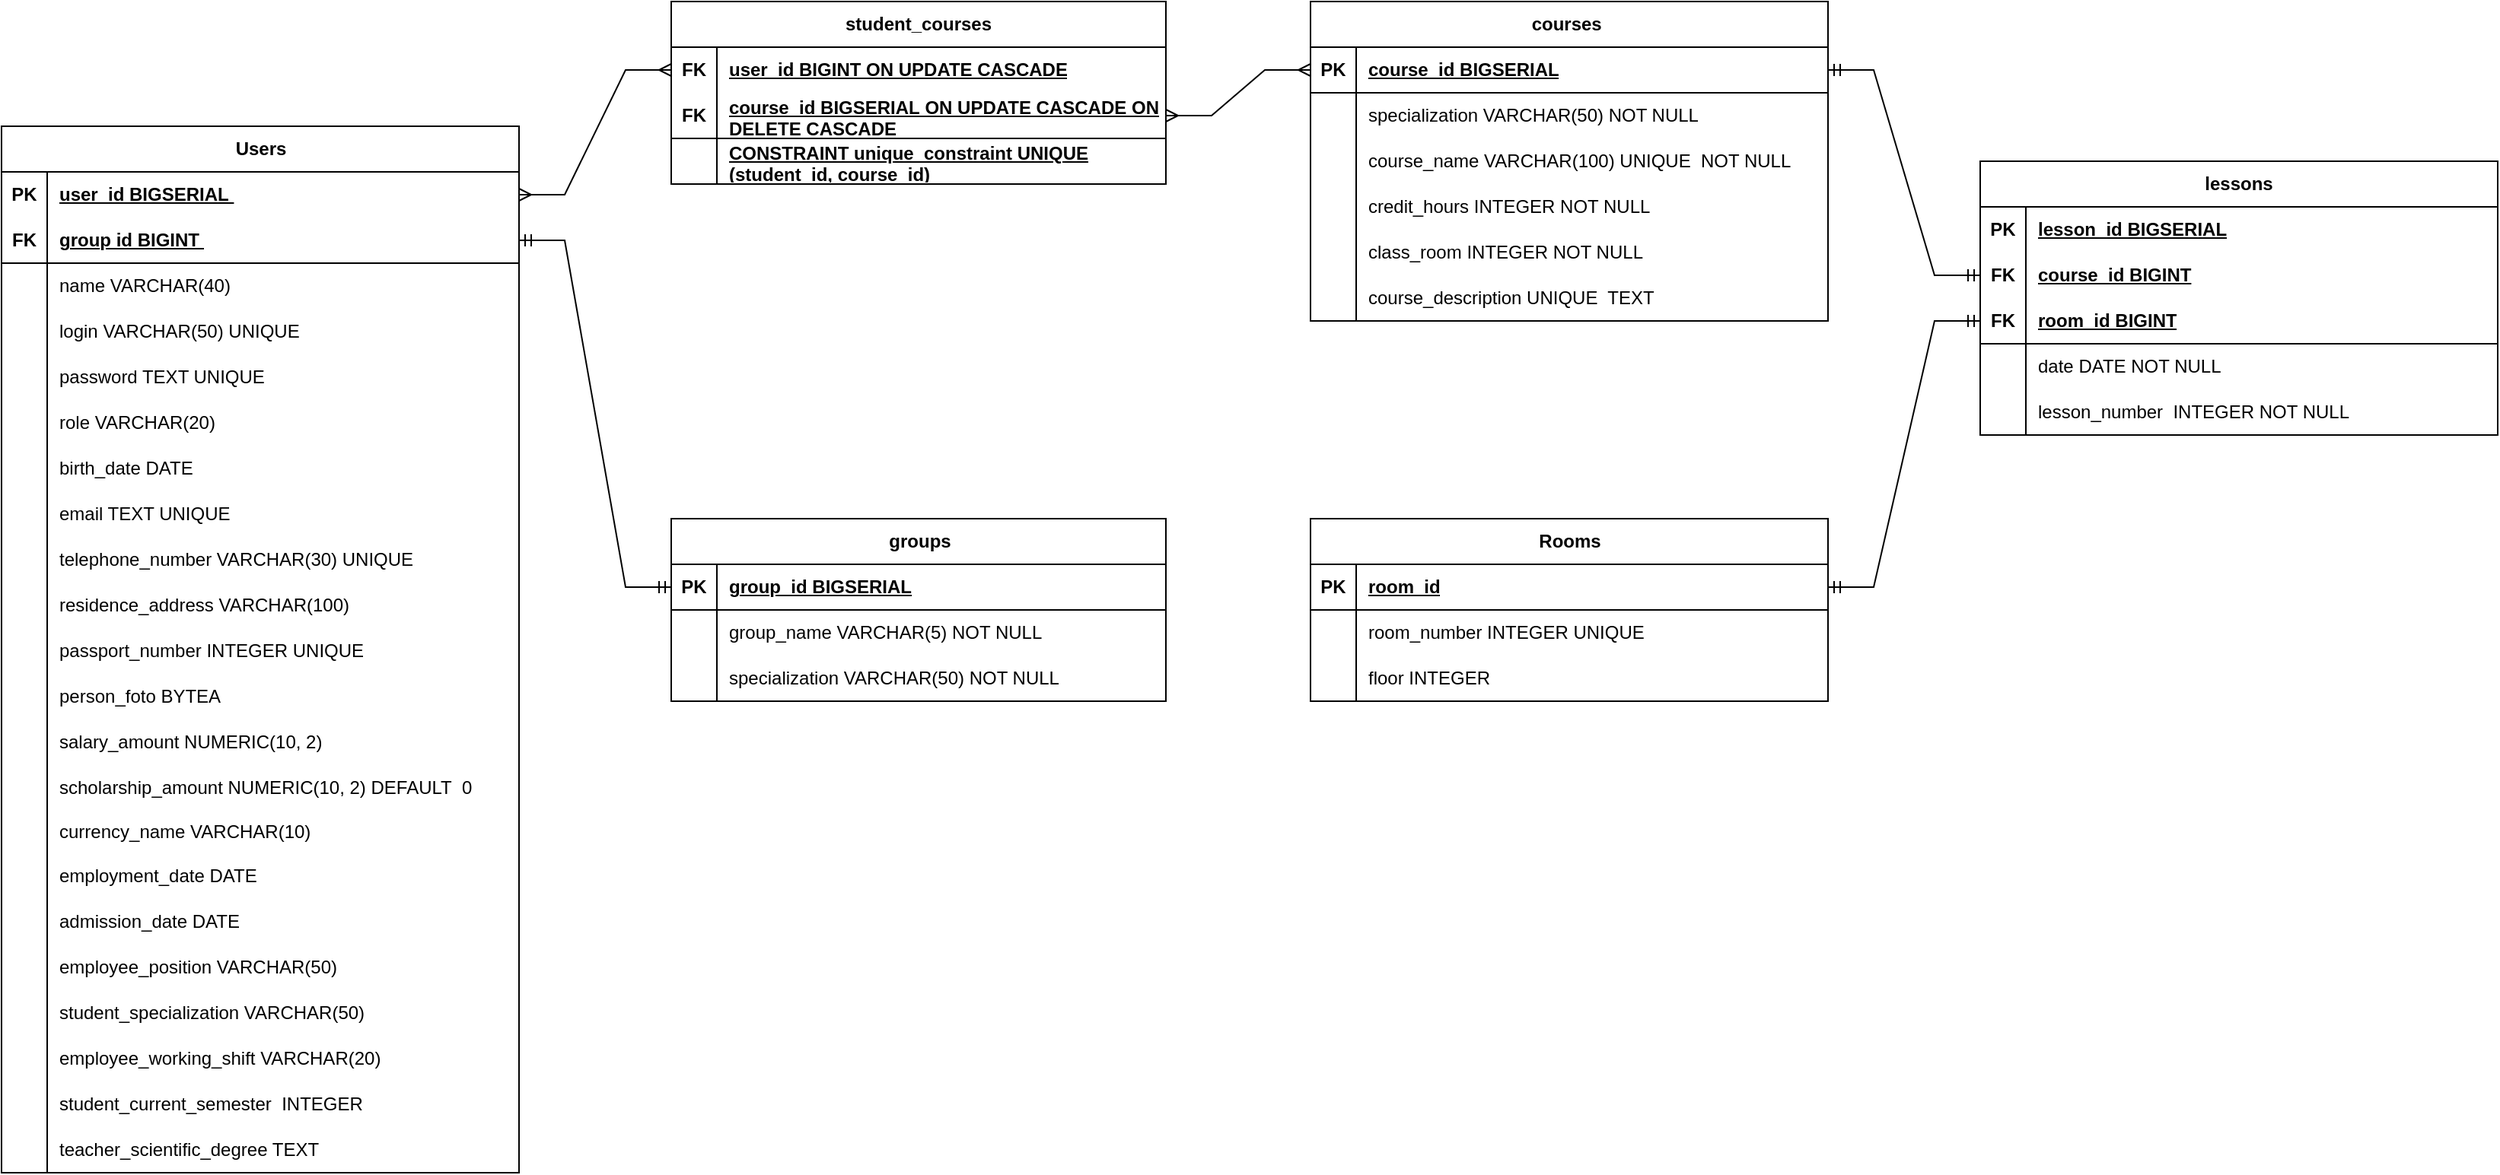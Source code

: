 <mxfile version="22.1.2" type="device">
  <diagram id="R2lEEEUBdFMjLlhIrx00" name="Page-1">
    <mxGraphModel dx="1434" dy="854" grid="1" gridSize="10" guides="1" tooltips="1" connect="1" arrows="1" fold="1" page="1" pageScale="1" pageWidth="2000" pageHeight="2500" math="0" shadow="0" extFonts="Permanent Marker^https://fonts.googleapis.com/css?family=Permanent+Marker">
      <root>
        <mxCell id="0" />
        <mxCell id="1" parent="0" />
        <mxCell id="kpIt_pLn4vcQP83QYAFd-174" value="groups" style="shape=table;startSize=30;container=1;collapsible=1;childLayout=tableLayout;fixedRows=1;rowLines=0;fontStyle=1;align=center;resizeLast=1;html=1;" parent="1" vertex="1">
          <mxGeometry x="760" y="1540" width="325" height="120" as="geometry" />
        </mxCell>
        <mxCell id="kpIt_pLn4vcQP83QYAFd-175" value="" style="shape=tableRow;horizontal=0;startSize=0;swimlaneHead=0;swimlaneBody=0;fillColor=none;collapsible=0;dropTarget=0;points=[[0,0.5],[1,0.5]];portConstraint=eastwest;top=0;left=0;right=0;bottom=1;" parent="kpIt_pLn4vcQP83QYAFd-174" vertex="1">
          <mxGeometry y="30" width="325" height="30" as="geometry" />
        </mxCell>
        <mxCell id="kpIt_pLn4vcQP83QYAFd-176" value="PK" style="shape=partialRectangle;connectable=0;fillColor=none;top=0;left=0;bottom=0;right=0;fontStyle=1;overflow=hidden;whiteSpace=wrap;html=1;" parent="kpIt_pLn4vcQP83QYAFd-175" vertex="1">
          <mxGeometry width="30" height="30" as="geometry">
            <mxRectangle width="30" height="30" as="alternateBounds" />
          </mxGeometry>
        </mxCell>
        <mxCell id="kpIt_pLn4vcQP83QYAFd-177" value="group_id BIGSERIAL" style="shape=partialRectangle;connectable=0;fillColor=none;top=0;left=0;bottom=0;right=0;align=left;spacingLeft=6;fontStyle=5;overflow=hidden;whiteSpace=wrap;html=1;" parent="kpIt_pLn4vcQP83QYAFd-175" vertex="1">
          <mxGeometry x="30" width="295" height="30" as="geometry">
            <mxRectangle width="295" height="30" as="alternateBounds" />
          </mxGeometry>
        </mxCell>
        <mxCell id="kpIt_pLn4vcQP83QYAFd-178" value="" style="shape=tableRow;horizontal=0;startSize=0;swimlaneHead=0;swimlaneBody=0;fillColor=none;collapsible=0;dropTarget=0;points=[[0,0.5],[1,0.5]];portConstraint=eastwest;top=0;left=0;right=0;bottom=0;" parent="kpIt_pLn4vcQP83QYAFd-174" vertex="1">
          <mxGeometry y="60" width="325" height="30" as="geometry" />
        </mxCell>
        <mxCell id="kpIt_pLn4vcQP83QYAFd-179" value="" style="shape=partialRectangle;connectable=0;fillColor=none;top=0;left=0;bottom=0;right=0;editable=1;overflow=hidden;whiteSpace=wrap;html=1;" parent="kpIt_pLn4vcQP83QYAFd-178" vertex="1">
          <mxGeometry width="30" height="30" as="geometry">
            <mxRectangle width="30" height="30" as="alternateBounds" />
          </mxGeometry>
        </mxCell>
        <mxCell id="kpIt_pLn4vcQP83QYAFd-180" value="group_name VARCHAR(5) NOT NULL" style="shape=partialRectangle;connectable=0;fillColor=none;top=0;left=0;bottom=0;right=0;align=left;spacingLeft=6;overflow=hidden;whiteSpace=wrap;html=1;" parent="kpIt_pLn4vcQP83QYAFd-178" vertex="1">
          <mxGeometry x="30" width="295" height="30" as="geometry">
            <mxRectangle width="295" height="30" as="alternateBounds" />
          </mxGeometry>
        </mxCell>
        <mxCell id="kpIt_pLn4vcQP83QYAFd-181" value="" style="shape=tableRow;horizontal=0;startSize=0;swimlaneHead=0;swimlaneBody=0;fillColor=none;collapsible=0;dropTarget=0;points=[[0,0.5],[1,0.5]];portConstraint=eastwest;top=0;left=0;right=0;bottom=0;" parent="kpIt_pLn4vcQP83QYAFd-174" vertex="1">
          <mxGeometry y="90" width="325" height="30" as="geometry" />
        </mxCell>
        <mxCell id="kpIt_pLn4vcQP83QYAFd-182" value="" style="shape=partialRectangle;connectable=0;fillColor=none;top=0;left=0;bottom=0;right=0;editable=1;overflow=hidden;whiteSpace=wrap;html=1;" parent="kpIt_pLn4vcQP83QYAFd-181" vertex="1">
          <mxGeometry width="30" height="30" as="geometry">
            <mxRectangle width="30" height="30" as="alternateBounds" />
          </mxGeometry>
        </mxCell>
        <mxCell id="kpIt_pLn4vcQP83QYAFd-183" value="specialization VARCHAR(50) NOT NULL" style="shape=partialRectangle;connectable=0;fillColor=none;top=0;left=0;bottom=0;right=0;align=left;spacingLeft=6;overflow=hidden;whiteSpace=wrap;html=1;" parent="kpIt_pLn4vcQP83QYAFd-181" vertex="1">
          <mxGeometry x="30" width="295" height="30" as="geometry">
            <mxRectangle width="295" height="30" as="alternateBounds" />
          </mxGeometry>
        </mxCell>
        <mxCell id="kpIt_pLn4vcQP83QYAFd-201" value="courses&amp;nbsp;" style="shape=table;startSize=30;container=1;collapsible=1;childLayout=tableLayout;fixedRows=1;rowLines=0;fontStyle=1;align=center;resizeLast=1;html=1;whiteSpace=wrap;" parent="1" vertex="1">
          <mxGeometry x="1180" y="1200" width="340" height="210" as="geometry" />
        </mxCell>
        <mxCell id="kpIt_pLn4vcQP83QYAFd-205" value="" style="shape=tableRow;horizontal=0;startSize=0;swimlaneHead=0;swimlaneBody=0;fillColor=none;collapsible=0;dropTarget=0;points=[[0,0.5],[1,0.5]];portConstraint=eastwest;top=0;left=0;right=0;bottom=1;html=1;" parent="kpIt_pLn4vcQP83QYAFd-201" vertex="1">
          <mxGeometry y="30" width="340" height="30" as="geometry" />
        </mxCell>
        <mxCell id="kpIt_pLn4vcQP83QYAFd-206" value="PK" style="shape=partialRectangle;connectable=0;fillColor=none;top=0;left=0;bottom=0;right=0;fontStyle=1;overflow=hidden;html=1;whiteSpace=wrap;" parent="kpIt_pLn4vcQP83QYAFd-205" vertex="1">
          <mxGeometry width="30" height="30" as="geometry">
            <mxRectangle width="30" height="30" as="alternateBounds" />
          </mxGeometry>
        </mxCell>
        <mxCell id="kpIt_pLn4vcQP83QYAFd-207" value="course_id BIGSERIAL" style="shape=partialRectangle;connectable=0;fillColor=none;top=0;left=0;bottom=0;right=0;align=left;spacingLeft=6;fontStyle=5;overflow=hidden;html=1;whiteSpace=wrap;" parent="kpIt_pLn4vcQP83QYAFd-205" vertex="1">
          <mxGeometry x="30" width="310" height="30" as="geometry">
            <mxRectangle width="310" height="30" as="alternateBounds" />
          </mxGeometry>
        </mxCell>
        <mxCell id="kpIt_pLn4vcQP83QYAFd-208" value="" style="shape=tableRow;horizontal=0;startSize=0;swimlaneHead=0;swimlaneBody=0;fillColor=none;collapsible=0;dropTarget=0;points=[[0,0.5],[1,0.5]];portConstraint=eastwest;top=0;left=0;right=0;bottom=0;html=1;" parent="kpIt_pLn4vcQP83QYAFd-201" vertex="1">
          <mxGeometry y="60" width="340" height="30" as="geometry" />
        </mxCell>
        <mxCell id="kpIt_pLn4vcQP83QYAFd-209" value="" style="shape=partialRectangle;connectable=0;fillColor=none;top=0;left=0;bottom=0;right=0;editable=1;overflow=hidden;html=1;whiteSpace=wrap;" parent="kpIt_pLn4vcQP83QYAFd-208" vertex="1">
          <mxGeometry width="30" height="30" as="geometry">
            <mxRectangle width="30" height="30" as="alternateBounds" />
          </mxGeometry>
        </mxCell>
        <mxCell id="kpIt_pLn4vcQP83QYAFd-210" value="specialization VARCHAR(50) NOT NULL" style="shape=partialRectangle;connectable=0;fillColor=none;top=0;left=0;bottom=0;right=0;align=left;spacingLeft=6;overflow=hidden;html=1;whiteSpace=wrap;" parent="kpIt_pLn4vcQP83QYAFd-208" vertex="1">
          <mxGeometry x="30" width="310" height="30" as="geometry">
            <mxRectangle width="310" height="30" as="alternateBounds" />
          </mxGeometry>
        </mxCell>
        <mxCell id="kpIt_pLn4vcQP83QYAFd-211" value="" style="shape=tableRow;horizontal=0;startSize=0;swimlaneHead=0;swimlaneBody=0;fillColor=none;collapsible=0;dropTarget=0;points=[[0,0.5],[1,0.5]];portConstraint=eastwest;top=0;left=0;right=0;bottom=0;html=1;" parent="kpIt_pLn4vcQP83QYAFd-201" vertex="1">
          <mxGeometry y="90" width="340" height="30" as="geometry" />
        </mxCell>
        <mxCell id="kpIt_pLn4vcQP83QYAFd-212" value="" style="shape=partialRectangle;connectable=0;fillColor=none;top=0;left=0;bottom=0;right=0;editable=1;overflow=hidden;html=1;whiteSpace=wrap;" parent="kpIt_pLn4vcQP83QYAFd-211" vertex="1">
          <mxGeometry width="30" height="30" as="geometry">
            <mxRectangle width="30" height="30" as="alternateBounds" />
          </mxGeometry>
        </mxCell>
        <mxCell id="kpIt_pLn4vcQP83QYAFd-213" value="course_name VARCHAR(100)&amp;nbsp;UNIQUE&amp;nbsp; NOT NULL" style="shape=partialRectangle;connectable=0;fillColor=none;top=0;left=0;bottom=0;right=0;align=left;spacingLeft=6;overflow=hidden;html=1;whiteSpace=wrap;" parent="kpIt_pLn4vcQP83QYAFd-211" vertex="1">
          <mxGeometry x="30" width="310" height="30" as="geometry">
            <mxRectangle width="310" height="30" as="alternateBounds" />
          </mxGeometry>
        </mxCell>
        <mxCell id="kpIt_pLn4vcQP83QYAFd-214" style="shape=tableRow;horizontal=0;startSize=0;swimlaneHead=0;swimlaneBody=0;fillColor=none;collapsible=0;dropTarget=0;points=[[0,0.5],[1,0.5]];portConstraint=eastwest;top=0;left=0;right=0;bottom=0;html=1;" parent="kpIt_pLn4vcQP83QYAFd-201" vertex="1">
          <mxGeometry y="120" width="340" height="30" as="geometry" />
        </mxCell>
        <mxCell id="kpIt_pLn4vcQP83QYAFd-215" style="shape=partialRectangle;connectable=0;fillColor=none;top=0;left=0;bottom=0;right=0;editable=1;overflow=hidden;html=1;whiteSpace=wrap;" parent="kpIt_pLn4vcQP83QYAFd-214" vertex="1">
          <mxGeometry width="30" height="30" as="geometry">
            <mxRectangle width="30" height="30" as="alternateBounds" />
          </mxGeometry>
        </mxCell>
        <mxCell id="kpIt_pLn4vcQP83QYAFd-216" value="credit_hours INTEGER NOT NULL" style="shape=partialRectangle;connectable=0;fillColor=none;top=0;left=0;bottom=0;right=0;align=left;spacingLeft=6;overflow=hidden;html=1;whiteSpace=wrap;" parent="kpIt_pLn4vcQP83QYAFd-214" vertex="1">
          <mxGeometry x="30" width="310" height="30" as="geometry">
            <mxRectangle width="310" height="30" as="alternateBounds" />
          </mxGeometry>
        </mxCell>
        <mxCell id="kpIt_pLn4vcQP83QYAFd-226" style="shape=tableRow;horizontal=0;startSize=0;swimlaneHead=0;swimlaneBody=0;fillColor=none;collapsible=0;dropTarget=0;points=[[0,0.5],[1,0.5]];portConstraint=eastwest;top=0;left=0;right=0;bottom=0;html=1;" parent="kpIt_pLn4vcQP83QYAFd-201" vertex="1">
          <mxGeometry y="150" width="340" height="30" as="geometry" />
        </mxCell>
        <mxCell id="kpIt_pLn4vcQP83QYAFd-227" style="shape=partialRectangle;connectable=0;fillColor=none;top=0;left=0;bottom=0;right=0;editable=1;overflow=hidden;html=1;whiteSpace=wrap;" parent="kpIt_pLn4vcQP83QYAFd-226" vertex="1">
          <mxGeometry width="30" height="30" as="geometry">
            <mxRectangle width="30" height="30" as="alternateBounds" />
          </mxGeometry>
        </mxCell>
        <mxCell id="kpIt_pLn4vcQP83QYAFd-228" value="class_room INTEGER NOT NULL" style="shape=partialRectangle;connectable=0;fillColor=none;top=0;left=0;bottom=0;right=0;align=left;spacingLeft=6;overflow=hidden;html=1;whiteSpace=wrap;" parent="kpIt_pLn4vcQP83QYAFd-226" vertex="1">
          <mxGeometry x="30" width="310" height="30" as="geometry">
            <mxRectangle width="310" height="30" as="alternateBounds" />
          </mxGeometry>
        </mxCell>
        <mxCell id="kpIt_pLn4vcQP83QYAFd-232" style="shape=tableRow;horizontal=0;startSize=0;swimlaneHead=0;swimlaneBody=0;fillColor=none;collapsible=0;dropTarget=0;points=[[0,0.5],[1,0.5]];portConstraint=eastwest;top=0;left=0;right=0;bottom=0;html=1;" parent="kpIt_pLn4vcQP83QYAFd-201" vertex="1">
          <mxGeometry y="180" width="340" height="30" as="geometry" />
        </mxCell>
        <mxCell id="kpIt_pLn4vcQP83QYAFd-233" style="shape=partialRectangle;connectable=0;fillColor=none;top=0;left=0;bottom=0;right=0;editable=1;overflow=hidden;html=1;whiteSpace=wrap;" parent="kpIt_pLn4vcQP83QYAFd-232" vertex="1">
          <mxGeometry width="30" height="30" as="geometry">
            <mxRectangle width="30" height="30" as="alternateBounds" />
          </mxGeometry>
        </mxCell>
        <mxCell id="kpIt_pLn4vcQP83QYAFd-234" value="course_description&amp;nbsp;UNIQUE&amp;nbsp; TEXT" style="shape=partialRectangle;connectable=0;fillColor=none;top=0;left=0;bottom=0;right=0;align=left;spacingLeft=6;overflow=hidden;html=1;whiteSpace=wrap;" parent="kpIt_pLn4vcQP83QYAFd-232" vertex="1">
          <mxGeometry x="30" width="310" height="30" as="geometry">
            <mxRectangle width="310" height="30" as="alternateBounds" />
          </mxGeometry>
        </mxCell>
        <mxCell id="rb6zQDe9L6TFRUeUU2T8-61" value="lessons" style="shape=table;startSize=30;container=1;collapsible=1;childLayout=tableLayout;fixedRows=1;rowLines=0;fontStyle=1;align=center;resizeLast=1;html=1;whiteSpace=wrap;" parent="1" vertex="1">
          <mxGeometry x="1620" y="1305" width="340" height="180" as="geometry" />
        </mxCell>
        <mxCell id="rb6zQDe9L6TFRUeUU2T8-62" value="" style="shape=tableRow;horizontal=0;startSize=0;swimlaneHead=0;swimlaneBody=0;fillColor=none;collapsible=0;dropTarget=0;points=[[0,0.5],[1,0.5]];portConstraint=eastwest;top=0;left=0;right=0;bottom=0;html=1;" parent="rb6zQDe9L6TFRUeUU2T8-61" vertex="1">
          <mxGeometry y="30" width="340" height="30" as="geometry" />
        </mxCell>
        <mxCell id="rb6zQDe9L6TFRUeUU2T8-63" value="PK" style="shape=partialRectangle;connectable=0;fillColor=none;top=0;left=0;bottom=0;right=0;fontStyle=1;overflow=hidden;html=1;whiteSpace=wrap;" parent="rb6zQDe9L6TFRUeUU2T8-62" vertex="1">
          <mxGeometry width="30" height="30" as="geometry">
            <mxRectangle width="30" height="30" as="alternateBounds" />
          </mxGeometry>
        </mxCell>
        <mxCell id="rb6zQDe9L6TFRUeUU2T8-64" value="lesson_id BIGSERIAL" style="shape=partialRectangle;connectable=0;fillColor=none;top=0;left=0;bottom=0;right=0;align=left;spacingLeft=6;fontStyle=5;overflow=hidden;html=1;whiteSpace=wrap;" parent="rb6zQDe9L6TFRUeUU2T8-62" vertex="1">
          <mxGeometry x="30" width="310" height="30" as="geometry">
            <mxRectangle width="310" height="30" as="alternateBounds" />
          </mxGeometry>
        </mxCell>
        <mxCell id="OC72lJn3Bb4VZcmNtRgT-4" style="shape=tableRow;horizontal=0;startSize=0;swimlaneHead=0;swimlaneBody=0;fillColor=none;collapsible=0;dropTarget=0;points=[[0,0.5],[1,0.5]];portConstraint=eastwest;top=0;left=0;right=0;bottom=0;html=1;" parent="rb6zQDe9L6TFRUeUU2T8-61" vertex="1">
          <mxGeometry y="60" width="340" height="30" as="geometry" />
        </mxCell>
        <mxCell id="OC72lJn3Bb4VZcmNtRgT-5" value="FK" style="shape=partialRectangle;connectable=0;fillColor=none;top=0;left=0;bottom=0;right=0;fontStyle=1;overflow=hidden;html=1;whiteSpace=wrap;" parent="OC72lJn3Bb4VZcmNtRgT-4" vertex="1">
          <mxGeometry width="30" height="30" as="geometry">
            <mxRectangle width="30" height="30" as="alternateBounds" />
          </mxGeometry>
        </mxCell>
        <mxCell id="OC72lJn3Bb4VZcmNtRgT-6" value="course_id BIGINT" style="shape=partialRectangle;connectable=0;fillColor=none;top=0;left=0;bottom=0;right=0;align=left;spacingLeft=6;fontStyle=5;overflow=hidden;html=1;whiteSpace=wrap;" parent="OC72lJn3Bb4VZcmNtRgT-4" vertex="1">
          <mxGeometry x="30" width="310" height="30" as="geometry">
            <mxRectangle width="310" height="30" as="alternateBounds" />
          </mxGeometry>
        </mxCell>
        <mxCell id="rb6zQDe9L6TFRUeUU2T8-65" value="" style="shape=tableRow;horizontal=0;startSize=0;swimlaneHead=0;swimlaneBody=0;fillColor=none;collapsible=0;dropTarget=0;points=[[0,0.5],[1,0.5]];portConstraint=eastwest;top=0;left=0;right=0;bottom=1;html=1;" parent="rb6zQDe9L6TFRUeUU2T8-61" vertex="1">
          <mxGeometry y="90" width="340" height="30" as="geometry" />
        </mxCell>
        <mxCell id="rb6zQDe9L6TFRUeUU2T8-66" value="FK" style="shape=partialRectangle;connectable=0;fillColor=none;top=0;left=0;bottom=0;right=0;fontStyle=1;overflow=hidden;html=1;whiteSpace=wrap;" parent="rb6zQDe9L6TFRUeUU2T8-65" vertex="1">
          <mxGeometry width="30" height="30" as="geometry">
            <mxRectangle width="30" height="30" as="alternateBounds" />
          </mxGeometry>
        </mxCell>
        <mxCell id="rb6zQDe9L6TFRUeUU2T8-67" value="room_id BIGINT" style="shape=partialRectangle;connectable=0;fillColor=none;top=0;left=0;bottom=0;right=0;align=left;spacingLeft=6;fontStyle=5;overflow=hidden;html=1;whiteSpace=wrap;" parent="rb6zQDe9L6TFRUeUU2T8-65" vertex="1">
          <mxGeometry x="30" width="310" height="30" as="geometry">
            <mxRectangle width="310" height="30" as="alternateBounds" />
          </mxGeometry>
        </mxCell>
        <mxCell id="rb6zQDe9L6TFRUeUU2T8-68" value="" style="shape=tableRow;horizontal=0;startSize=0;swimlaneHead=0;swimlaneBody=0;fillColor=none;collapsible=0;dropTarget=0;points=[[0,0.5],[1,0.5]];portConstraint=eastwest;top=0;left=0;right=0;bottom=0;html=1;" parent="rb6zQDe9L6TFRUeUU2T8-61" vertex="1">
          <mxGeometry y="120" width="340" height="30" as="geometry" />
        </mxCell>
        <mxCell id="rb6zQDe9L6TFRUeUU2T8-69" value="" style="shape=partialRectangle;connectable=0;fillColor=none;top=0;left=0;bottom=0;right=0;editable=1;overflow=hidden;html=1;whiteSpace=wrap;" parent="rb6zQDe9L6TFRUeUU2T8-68" vertex="1">
          <mxGeometry width="30" height="30" as="geometry">
            <mxRectangle width="30" height="30" as="alternateBounds" />
          </mxGeometry>
        </mxCell>
        <mxCell id="rb6zQDe9L6TFRUeUU2T8-70" value="date&amp;nbsp;DATE NOT NULL" style="shape=partialRectangle;connectable=0;fillColor=none;top=0;left=0;bottom=0;right=0;align=left;spacingLeft=6;overflow=hidden;html=1;whiteSpace=wrap;" parent="rb6zQDe9L6TFRUeUU2T8-68" vertex="1">
          <mxGeometry x="30" width="310" height="30" as="geometry">
            <mxRectangle width="310" height="30" as="alternateBounds" />
          </mxGeometry>
        </mxCell>
        <mxCell id="rb6zQDe9L6TFRUeUU2T8-71" value="" style="shape=tableRow;horizontal=0;startSize=0;swimlaneHead=0;swimlaneBody=0;fillColor=none;collapsible=0;dropTarget=0;points=[[0,0.5],[1,0.5]];portConstraint=eastwest;top=0;left=0;right=0;bottom=0;html=1;" parent="rb6zQDe9L6TFRUeUU2T8-61" vertex="1">
          <mxGeometry y="150" width="340" height="30" as="geometry" />
        </mxCell>
        <mxCell id="rb6zQDe9L6TFRUeUU2T8-72" value="" style="shape=partialRectangle;connectable=0;fillColor=none;top=0;left=0;bottom=0;right=0;editable=1;overflow=hidden;html=1;whiteSpace=wrap;" parent="rb6zQDe9L6TFRUeUU2T8-71" vertex="1">
          <mxGeometry width="30" height="30" as="geometry">
            <mxRectangle width="30" height="30" as="alternateBounds" />
          </mxGeometry>
        </mxCell>
        <mxCell id="rb6zQDe9L6TFRUeUU2T8-73" value="lesson_number&amp;nbsp; INTEGER NOT NULL" style="shape=partialRectangle;connectable=0;fillColor=none;top=0;left=0;bottom=0;right=0;align=left;spacingLeft=6;overflow=hidden;html=1;whiteSpace=wrap;" parent="rb6zQDe9L6TFRUeUU2T8-71" vertex="1">
          <mxGeometry x="30" width="310" height="30" as="geometry">
            <mxRectangle width="310" height="30" as="alternateBounds" />
          </mxGeometry>
        </mxCell>
        <mxCell id="knFnS1jjdKs-1NQZ8TrD-86" value="student_courses" style="shape=table;startSize=30;container=1;collapsible=1;childLayout=tableLayout;fixedRows=1;rowLines=0;fontStyle=1;align=center;resizeLast=1;html=1;whiteSpace=wrap;" parent="1" vertex="1">
          <mxGeometry x="760" y="1200" width="325" height="120" as="geometry" />
        </mxCell>
        <mxCell id="knFnS1jjdKs-1NQZ8TrD-87" value="" style="shape=tableRow;horizontal=0;startSize=0;swimlaneHead=0;swimlaneBody=0;fillColor=none;collapsible=0;dropTarget=0;points=[[0,0.5],[1,0.5]];portConstraint=eastwest;top=0;left=0;right=0;bottom=0;html=1;" parent="knFnS1jjdKs-1NQZ8TrD-86" vertex="1">
          <mxGeometry y="30" width="325" height="30" as="geometry" />
        </mxCell>
        <mxCell id="knFnS1jjdKs-1NQZ8TrD-88" value="FK" style="shape=partialRectangle;connectable=0;fillColor=none;top=0;left=0;bottom=0;right=0;fontStyle=1;overflow=hidden;html=1;whiteSpace=wrap;" parent="knFnS1jjdKs-1NQZ8TrD-87" vertex="1">
          <mxGeometry width="30" height="30" as="geometry">
            <mxRectangle width="30" height="30" as="alternateBounds" />
          </mxGeometry>
        </mxCell>
        <mxCell id="knFnS1jjdKs-1NQZ8TrD-89" value="user_id BIGINT ON UPDATE CASCADE" style="shape=partialRectangle;connectable=0;fillColor=none;top=0;left=0;bottom=0;right=0;align=left;spacingLeft=6;fontStyle=5;overflow=hidden;html=1;whiteSpace=wrap;" parent="knFnS1jjdKs-1NQZ8TrD-87" vertex="1">
          <mxGeometry x="30" width="295" height="30" as="geometry">
            <mxRectangle width="295" height="30" as="alternateBounds" />
          </mxGeometry>
        </mxCell>
        <mxCell id="knFnS1jjdKs-1NQZ8TrD-90" value="" style="shape=tableRow;horizontal=0;startSize=0;swimlaneHead=0;swimlaneBody=0;fillColor=none;collapsible=0;dropTarget=0;points=[[0,0.5],[1,0.5]];portConstraint=eastwest;top=0;left=0;right=0;bottom=1;html=1;" parent="knFnS1jjdKs-1NQZ8TrD-86" vertex="1">
          <mxGeometry y="60" width="325" height="30" as="geometry" />
        </mxCell>
        <mxCell id="knFnS1jjdKs-1NQZ8TrD-91" value="FK" style="shape=partialRectangle;connectable=0;fillColor=none;top=0;left=0;bottom=0;right=0;fontStyle=1;overflow=hidden;html=1;whiteSpace=wrap;" parent="knFnS1jjdKs-1NQZ8TrD-90" vertex="1">
          <mxGeometry width="30" height="30" as="geometry">
            <mxRectangle width="30" height="30" as="alternateBounds" />
          </mxGeometry>
        </mxCell>
        <mxCell id="knFnS1jjdKs-1NQZ8TrD-92" value="course_id BIGSERIAL&amp;nbsp;ON UPDATE CASCADE ON DELETE CASCADE&amp;nbsp;" style="shape=partialRectangle;connectable=0;fillColor=none;top=0;left=0;bottom=0;right=0;align=left;spacingLeft=6;fontStyle=5;overflow=hidden;html=1;whiteSpace=wrap;" parent="knFnS1jjdKs-1NQZ8TrD-90" vertex="1">
          <mxGeometry x="30" width="295" height="30" as="geometry">
            <mxRectangle width="295" height="30" as="alternateBounds" />
          </mxGeometry>
        </mxCell>
        <mxCell id="rb6zQDe9L6TFRUeUU2T8-4" style="shape=tableRow;horizontal=0;startSize=0;swimlaneHead=0;swimlaneBody=0;fillColor=none;collapsible=0;dropTarget=0;points=[[0,0.5],[1,0.5]];portConstraint=eastwest;top=0;left=0;right=0;bottom=1;html=1;" parent="knFnS1jjdKs-1NQZ8TrD-86" vertex="1">
          <mxGeometry y="90" width="325" height="30" as="geometry" />
        </mxCell>
        <mxCell id="rb6zQDe9L6TFRUeUU2T8-5" style="shape=partialRectangle;connectable=0;fillColor=none;top=0;left=0;bottom=0;right=0;fontStyle=1;overflow=hidden;html=1;whiteSpace=wrap;" parent="rb6zQDe9L6TFRUeUU2T8-4" vertex="1">
          <mxGeometry width="30" height="30" as="geometry">
            <mxRectangle width="30" height="30" as="alternateBounds" />
          </mxGeometry>
        </mxCell>
        <mxCell id="rb6zQDe9L6TFRUeUU2T8-6" value="CONSTRAINT unique_constraint UNIQUE (student_id, course_id)" style="shape=partialRectangle;connectable=0;fillColor=none;top=0;left=0;bottom=0;right=0;align=left;spacingLeft=6;fontStyle=5;overflow=hidden;html=1;whiteSpace=wrap;" parent="rb6zQDe9L6TFRUeUU2T8-4" vertex="1">
          <mxGeometry x="30" width="295" height="30" as="geometry">
            <mxRectangle width="295" height="30" as="alternateBounds" />
          </mxGeometry>
        </mxCell>
        <mxCell id="IVJXL--CZSXoC9Q1Klwf-4" value="Users" style="shape=table;startSize=30;container=1;collapsible=1;childLayout=tableLayout;fixedRows=1;rowLines=0;fontStyle=1;align=center;resizeLast=1;html=1;" parent="1" vertex="1">
          <mxGeometry x="320" y="1282" width="340" height="688" as="geometry" />
        </mxCell>
        <mxCell id="OC72lJn3Bb4VZcmNtRgT-9" value="" style="shape=tableRow;horizontal=0;startSize=0;swimlaneHead=0;swimlaneBody=0;fillColor=none;collapsible=0;dropTarget=0;points=[[0,0.5],[1,0.5]];portConstraint=eastwest;top=0;left=0;right=0;bottom=0;html=1;" parent="IVJXL--CZSXoC9Q1Klwf-4" vertex="1">
          <mxGeometry y="30" width="340" height="30" as="geometry" />
        </mxCell>
        <mxCell id="OC72lJn3Bb4VZcmNtRgT-10" value="PK" style="shape=partialRectangle;connectable=0;fillColor=none;top=0;left=0;bottom=0;right=0;fontStyle=1;overflow=hidden;html=1;whiteSpace=wrap;" parent="OC72lJn3Bb4VZcmNtRgT-9" vertex="1">
          <mxGeometry width="30" height="30" as="geometry">
            <mxRectangle width="30" height="30" as="alternateBounds" />
          </mxGeometry>
        </mxCell>
        <mxCell id="OC72lJn3Bb4VZcmNtRgT-11" value="user_id BIGSERIAL&amp;nbsp;" style="shape=partialRectangle;connectable=0;fillColor=none;top=0;left=0;bottom=0;right=0;align=left;spacingLeft=6;fontStyle=5;overflow=hidden;html=1;whiteSpace=wrap;" parent="OC72lJn3Bb4VZcmNtRgT-9" vertex="1">
          <mxGeometry x="30" width="310" height="30" as="geometry">
            <mxRectangle width="310" height="30" as="alternateBounds" />
          </mxGeometry>
        </mxCell>
        <mxCell id="OC72lJn3Bb4VZcmNtRgT-12" value="" style="shape=tableRow;horizontal=0;startSize=0;swimlaneHead=0;swimlaneBody=0;fillColor=none;collapsible=0;dropTarget=0;points=[[0,0.5],[1,0.5]];portConstraint=eastwest;top=0;left=0;right=0;bottom=1;html=1;" parent="IVJXL--CZSXoC9Q1Klwf-4" vertex="1">
          <mxGeometry y="60" width="340" height="30" as="geometry" />
        </mxCell>
        <mxCell id="OC72lJn3Bb4VZcmNtRgT-13" value="FK" style="shape=partialRectangle;connectable=0;fillColor=none;top=0;left=0;bottom=0;right=0;fontStyle=1;overflow=hidden;html=1;whiteSpace=wrap;" parent="OC72lJn3Bb4VZcmNtRgT-12" vertex="1">
          <mxGeometry width="30" height="30" as="geometry">
            <mxRectangle width="30" height="30" as="alternateBounds" />
          </mxGeometry>
        </mxCell>
        <mxCell id="OC72lJn3Bb4VZcmNtRgT-14" value="group id BIGINT&amp;nbsp;" style="shape=partialRectangle;connectable=0;fillColor=none;top=0;left=0;bottom=0;right=0;align=left;spacingLeft=6;fontStyle=5;overflow=hidden;html=1;whiteSpace=wrap;" parent="OC72lJn3Bb4VZcmNtRgT-12" vertex="1">
          <mxGeometry x="30" width="310" height="30" as="geometry">
            <mxRectangle width="310" height="30" as="alternateBounds" />
          </mxGeometry>
        </mxCell>
        <mxCell id="IVJXL--CZSXoC9Q1Klwf-8" value="" style="shape=tableRow;horizontal=0;startSize=0;swimlaneHead=0;swimlaneBody=0;fillColor=none;collapsible=0;dropTarget=0;points=[[0,0.5],[1,0.5]];portConstraint=eastwest;top=0;left=0;right=0;bottom=0;" parent="IVJXL--CZSXoC9Q1Klwf-4" vertex="1">
          <mxGeometry y="90" width="340" height="30" as="geometry" />
        </mxCell>
        <mxCell id="IVJXL--CZSXoC9Q1Klwf-9" value="" style="shape=partialRectangle;connectable=0;fillColor=none;top=0;left=0;bottom=0;right=0;editable=1;overflow=hidden;whiteSpace=wrap;html=1;" parent="IVJXL--CZSXoC9Q1Klwf-8" vertex="1">
          <mxGeometry width="30" height="30" as="geometry">
            <mxRectangle width="30" height="30" as="alternateBounds" />
          </mxGeometry>
        </mxCell>
        <mxCell id="IVJXL--CZSXoC9Q1Klwf-10" value="name VARCHAR(40)" style="shape=partialRectangle;connectable=0;fillColor=none;top=0;left=0;bottom=0;right=0;align=left;spacingLeft=6;overflow=hidden;whiteSpace=wrap;html=1;" parent="IVJXL--CZSXoC9Q1Klwf-8" vertex="1">
          <mxGeometry x="30" width="310" height="30" as="geometry">
            <mxRectangle width="310" height="30" as="alternateBounds" />
          </mxGeometry>
        </mxCell>
        <mxCell id="IVJXL--CZSXoC9Q1Klwf-11" value="" style="shape=tableRow;horizontal=0;startSize=0;swimlaneHead=0;swimlaneBody=0;fillColor=none;collapsible=0;dropTarget=0;points=[[0,0.5],[1,0.5]];portConstraint=eastwest;top=0;left=0;right=0;bottom=0;" parent="IVJXL--CZSXoC9Q1Klwf-4" vertex="1">
          <mxGeometry y="120" width="340" height="30" as="geometry" />
        </mxCell>
        <mxCell id="IVJXL--CZSXoC9Q1Klwf-12" value="" style="shape=partialRectangle;connectable=0;fillColor=none;top=0;left=0;bottom=0;right=0;editable=1;overflow=hidden;whiteSpace=wrap;html=1;" parent="IVJXL--CZSXoC9Q1Klwf-11" vertex="1">
          <mxGeometry width="30" height="30" as="geometry">
            <mxRectangle width="30" height="30" as="alternateBounds" />
          </mxGeometry>
        </mxCell>
        <mxCell id="IVJXL--CZSXoC9Q1Klwf-13" value="login VARCHAR(50) UNIQUE" style="shape=partialRectangle;connectable=0;fillColor=none;top=0;left=0;bottom=0;right=0;align=left;spacingLeft=6;overflow=hidden;whiteSpace=wrap;html=1;" parent="IVJXL--CZSXoC9Q1Klwf-11" vertex="1">
          <mxGeometry x="30" width="310" height="30" as="geometry">
            <mxRectangle width="310" height="30" as="alternateBounds" />
          </mxGeometry>
        </mxCell>
        <mxCell id="IVJXL--CZSXoC9Q1Klwf-14" value="" style="shape=tableRow;horizontal=0;startSize=0;swimlaneHead=0;swimlaneBody=0;fillColor=none;collapsible=0;dropTarget=0;points=[[0,0.5],[1,0.5]];portConstraint=eastwest;top=0;left=0;right=0;bottom=0;" parent="IVJXL--CZSXoC9Q1Klwf-4" vertex="1">
          <mxGeometry y="150" width="340" height="30" as="geometry" />
        </mxCell>
        <mxCell id="IVJXL--CZSXoC9Q1Klwf-15" value="" style="shape=partialRectangle;connectable=0;fillColor=none;top=0;left=0;bottom=0;right=0;editable=1;overflow=hidden;whiteSpace=wrap;html=1;" parent="IVJXL--CZSXoC9Q1Klwf-14" vertex="1">
          <mxGeometry width="30" height="30" as="geometry">
            <mxRectangle width="30" height="30" as="alternateBounds" />
          </mxGeometry>
        </mxCell>
        <mxCell id="IVJXL--CZSXoC9Q1Klwf-16" value="password TEXT UNIQUE" style="shape=partialRectangle;connectable=0;fillColor=none;top=0;left=0;bottom=0;right=0;align=left;spacingLeft=6;overflow=hidden;whiteSpace=wrap;html=1;" parent="IVJXL--CZSXoC9Q1Klwf-14" vertex="1">
          <mxGeometry x="30" width="310" height="30" as="geometry">
            <mxRectangle width="310" height="30" as="alternateBounds" />
          </mxGeometry>
        </mxCell>
        <mxCell id="IVJXL--CZSXoC9Q1Klwf-26" style="shape=tableRow;horizontal=0;startSize=0;swimlaneHead=0;swimlaneBody=0;fillColor=none;collapsible=0;dropTarget=0;points=[[0,0.5],[1,0.5]];portConstraint=eastwest;top=0;left=0;right=0;bottom=0;" parent="IVJXL--CZSXoC9Q1Klwf-4" vertex="1">
          <mxGeometry y="180" width="340" height="30" as="geometry" />
        </mxCell>
        <mxCell id="IVJXL--CZSXoC9Q1Klwf-27" style="shape=partialRectangle;connectable=0;fillColor=none;top=0;left=0;bottom=0;right=0;editable=1;overflow=hidden;whiteSpace=wrap;html=1;" parent="IVJXL--CZSXoC9Q1Klwf-26" vertex="1">
          <mxGeometry width="30" height="30" as="geometry">
            <mxRectangle width="30" height="30" as="alternateBounds" />
          </mxGeometry>
        </mxCell>
        <mxCell id="IVJXL--CZSXoC9Q1Klwf-28" value="role VARCHAR(20)" style="shape=partialRectangle;connectable=0;fillColor=none;top=0;left=0;bottom=0;right=0;align=left;spacingLeft=6;overflow=hidden;whiteSpace=wrap;html=1;" parent="IVJXL--CZSXoC9Q1Klwf-26" vertex="1">
          <mxGeometry x="30" width="310" height="30" as="geometry">
            <mxRectangle width="310" height="30" as="alternateBounds" />
          </mxGeometry>
        </mxCell>
        <mxCell id="IVJXL--CZSXoC9Q1Klwf-23" style="shape=tableRow;horizontal=0;startSize=0;swimlaneHead=0;swimlaneBody=0;fillColor=none;collapsible=0;dropTarget=0;points=[[0,0.5],[1,0.5]];portConstraint=eastwest;top=0;left=0;right=0;bottom=0;" parent="IVJXL--CZSXoC9Q1Klwf-4" vertex="1">
          <mxGeometry y="210" width="340" height="30" as="geometry" />
        </mxCell>
        <mxCell id="IVJXL--CZSXoC9Q1Klwf-24" style="shape=partialRectangle;connectable=0;fillColor=none;top=0;left=0;bottom=0;right=0;editable=1;overflow=hidden;whiteSpace=wrap;html=1;" parent="IVJXL--CZSXoC9Q1Klwf-23" vertex="1">
          <mxGeometry width="30" height="30" as="geometry">
            <mxRectangle width="30" height="30" as="alternateBounds" />
          </mxGeometry>
        </mxCell>
        <mxCell id="IVJXL--CZSXoC9Q1Klwf-25" value="birth_date DATE&amp;nbsp;" style="shape=partialRectangle;connectable=0;fillColor=none;top=0;left=0;bottom=0;right=0;align=left;spacingLeft=6;overflow=hidden;whiteSpace=wrap;html=1;" parent="IVJXL--CZSXoC9Q1Klwf-23" vertex="1">
          <mxGeometry x="30" width="310" height="30" as="geometry">
            <mxRectangle width="310" height="30" as="alternateBounds" />
          </mxGeometry>
        </mxCell>
        <mxCell id="IVJXL--CZSXoC9Q1Klwf-20" style="shape=tableRow;horizontal=0;startSize=0;swimlaneHead=0;swimlaneBody=0;fillColor=none;collapsible=0;dropTarget=0;points=[[0,0.5],[1,0.5]];portConstraint=eastwest;top=0;left=0;right=0;bottom=0;" parent="IVJXL--CZSXoC9Q1Klwf-4" vertex="1">
          <mxGeometry y="240" width="340" height="30" as="geometry" />
        </mxCell>
        <mxCell id="IVJXL--CZSXoC9Q1Klwf-21" style="shape=partialRectangle;connectable=0;fillColor=none;top=0;left=0;bottom=0;right=0;editable=1;overflow=hidden;whiteSpace=wrap;html=1;" parent="IVJXL--CZSXoC9Q1Klwf-20" vertex="1">
          <mxGeometry width="30" height="30" as="geometry">
            <mxRectangle width="30" height="30" as="alternateBounds" />
          </mxGeometry>
        </mxCell>
        <mxCell id="IVJXL--CZSXoC9Q1Klwf-22" value="email TEXT UNIQUE" style="shape=partialRectangle;connectable=0;fillColor=none;top=0;left=0;bottom=0;right=0;align=left;spacingLeft=6;overflow=hidden;whiteSpace=wrap;html=1;" parent="IVJXL--CZSXoC9Q1Klwf-20" vertex="1">
          <mxGeometry x="30" width="310" height="30" as="geometry">
            <mxRectangle width="310" height="30" as="alternateBounds" />
          </mxGeometry>
        </mxCell>
        <mxCell id="IVJXL--CZSXoC9Q1Klwf-17" style="shape=tableRow;horizontal=0;startSize=0;swimlaneHead=0;swimlaneBody=0;fillColor=none;collapsible=0;dropTarget=0;points=[[0,0.5],[1,0.5]];portConstraint=eastwest;top=0;left=0;right=0;bottom=0;" parent="IVJXL--CZSXoC9Q1Klwf-4" vertex="1">
          <mxGeometry y="270" width="340" height="30" as="geometry" />
        </mxCell>
        <mxCell id="IVJXL--CZSXoC9Q1Klwf-18" style="shape=partialRectangle;connectable=0;fillColor=none;top=0;left=0;bottom=0;right=0;editable=1;overflow=hidden;whiteSpace=wrap;html=1;" parent="IVJXL--CZSXoC9Q1Klwf-17" vertex="1">
          <mxGeometry width="30" height="30" as="geometry">
            <mxRectangle width="30" height="30" as="alternateBounds" />
          </mxGeometry>
        </mxCell>
        <mxCell id="IVJXL--CZSXoC9Q1Klwf-19" value="telephone_number VARCHAR(30) UNIQUE" style="shape=partialRectangle;connectable=0;fillColor=none;top=0;left=0;bottom=0;right=0;align=left;spacingLeft=6;overflow=hidden;whiteSpace=wrap;html=1;" parent="IVJXL--CZSXoC9Q1Klwf-17" vertex="1">
          <mxGeometry x="30" width="310" height="30" as="geometry">
            <mxRectangle width="310" height="30" as="alternateBounds" />
          </mxGeometry>
        </mxCell>
        <mxCell id="IVJXL--CZSXoC9Q1Klwf-41" style="shape=tableRow;horizontal=0;startSize=0;swimlaneHead=0;swimlaneBody=0;fillColor=none;collapsible=0;dropTarget=0;points=[[0,0.5],[1,0.5]];portConstraint=eastwest;top=0;left=0;right=0;bottom=0;" parent="IVJXL--CZSXoC9Q1Klwf-4" vertex="1">
          <mxGeometry y="300" width="340" height="30" as="geometry" />
        </mxCell>
        <mxCell id="IVJXL--CZSXoC9Q1Klwf-42" style="shape=partialRectangle;connectable=0;fillColor=none;top=0;left=0;bottom=0;right=0;editable=1;overflow=hidden;whiteSpace=wrap;html=1;" parent="IVJXL--CZSXoC9Q1Klwf-41" vertex="1">
          <mxGeometry width="30" height="30" as="geometry">
            <mxRectangle width="30" height="30" as="alternateBounds" />
          </mxGeometry>
        </mxCell>
        <mxCell id="IVJXL--CZSXoC9Q1Klwf-43" value="residence_address VARCHAR(100)" style="shape=partialRectangle;connectable=0;fillColor=none;top=0;left=0;bottom=0;right=0;align=left;spacingLeft=6;overflow=hidden;whiteSpace=wrap;html=1;" parent="IVJXL--CZSXoC9Q1Klwf-41" vertex="1">
          <mxGeometry x="30" width="310" height="30" as="geometry">
            <mxRectangle width="310" height="30" as="alternateBounds" />
          </mxGeometry>
        </mxCell>
        <mxCell id="IVJXL--CZSXoC9Q1Klwf-38" style="shape=tableRow;horizontal=0;startSize=0;swimlaneHead=0;swimlaneBody=0;fillColor=none;collapsible=0;dropTarget=0;points=[[0,0.5],[1,0.5]];portConstraint=eastwest;top=0;left=0;right=0;bottom=0;" parent="IVJXL--CZSXoC9Q1Klwf-4" vertex="1">
          <mxGeometry y="330" width="340" height="30" as="geometry" />
        </mxCell>
        <mxCell id="IVJXL--CZSXoC9Q1Klwf-39" style="shape=partialRectangle;connectable=0;fillColor=none;top=0;left=0;bottom=0;right=0;editable=1;overflow=hidden;whiteSpace=wrap;html=1;" parent="IVJXL--CZSXoC9Q1Klwf-38" vertex="1">
          <mxGeometry width="30" height="30" as="geometry">
            <mxRectangle width="30" height="30" as="alternateBounds" />
          </mxGeometry>
        </mxCell>
        <mxCell id="IVJXL--CZSXoC9Q1Klwf-40" value="passport_number INTEGER UNIQUE" style="shape=partialRectangle;connectable=0;fillColor=none;top=0;left=0;bottom=0;right=0;align=left;spacingLeft=6;overflow=hidden;whiteSpace=wrap;html=1;" parent="IVJXL--CZSXoC9Q1Klwf-38" vertex="1">
          <mxGeometry x="30" width="310" height="30" as="geometry">
            <mxRectangle width="310" height="30" as="alternateBounds" />
          </mxGeometry>
        </mxCell>
        <mxCell id="IVJXL--CZSXoC9Q1Klwf-35" style="shape=tableRow;horizontal=0;startSize=0;swimlaneHead=0;swimlaneBody=0;fillColor=none;collapsible=0;dropTarget=0;points=[[0,0.5],[1,0.5]];portConstraint=eastwest;top=0;left=0;right=0;bottom=0;" parent="IVJXL--CZSXoC9Q1Klwf-4" vertex="1">
          <mxGeometry y="360" width="340" height="30" as="geometry" />
        </mxCell>
        <mxCell id="IVJXL--CZSXoC9Q1Klwf-36" style="shape=partialRectangle;connectable=0;fillColor=none;top=0;left=0;bottom=0;right=0;editable=1;overflow=hidden;whiteSpace=wrap;html=1;" parent="IVJXL--CZSXoC9Q1Klwf-35" vertex="1">
          <mxGeometry width="30" height="30" as="geometry">
            <mxRectangle width="30" height="30" as="alternateBounds" />
          </mxGeometry>
        </mxCell>
        <mxCell id="IVJXL--CZSXoC9Q1Klwf-37" value="person_foto BYTEA" style="shape=partialRectangle;connectable=0;fillColor=none;top=0;left=0;bottom=0;right=0;align=left;spacingLeft=6;overflow=hidden;whiteSpace=wrap;html=1;" parent="IVJXL--CZSXoC9Q1Klwf-35" vertex="1">
          <mxGeometry x="30" width="310" height="30" as="geometry">
            <mxRectangle width="310" height="30" as="alternateBounds" />
          </mxGeometry>
        </mxCell>
        <mxCell id="IVJXL--CZSXoC9Q1Klwf-32" style="shape=tableRow;horizontal=0;startSize=0;swimlaneHead=0;swimlaneBody=0;fillColor=none;collapsible=0;dropTarget=0;points=[[0,0.5],[1,0.5]];portConstraint=eastwest;top=0;left=0;right=0;bottom=0;" parent="IVJXL--CZSXoC9Q1Klwf-4" vertex="1">
          <mxGeometry y="390" width="340" height="30" as="geometry" />
        </mxCell>
        <mxCell id="IVJXL--CZSXoC9Q1Klwf-33" style="shape=partialRectangle;connectable=0;fillColor=none;top=0;left=0;bottom=0;right=0;editable=1;overflow=hidden;whiteSpace=wrap;html=1;" parent="IVJXL--CZSXoC9Q1Klwf-32" vertex="1">
          <mxGeometry width="30" height="30" as="geometry">
            <mxRectangle width="30" height="30" as="alternateBounds" />
          </mxGeometry>
        </mxCell>
        <mxCell id="IVJXL--CZSXoC9Q1Klwf-34" value="salary_amount&amp;nbsp;NUMERIC(10, 2)&amp;nbsp;&amp;nbsp;" style="shape=partialRectangle;connectable=0;fillColor=none;top=0;left=0;bottom=0;right=0;align=left;spacingLeft=6;overflow=hidden;whiteSpace=wrap;html=1;" parent="IVJXL--CZSXoC9Q1Klwf-32" vertex="1">
          <mxGeometry x="30" width="310" height="30" as="geometry">
            <mxRectangle width="310" height="30" as="alternateBounds" />
          </mxGeometry>
        </mxCell>
        <mxCell id="IVJXL--CZSXoC9Q1Klwf-50" style="shape=tableRow;horizontal=0;startSize=0;swimlaneHead=0;swimlaneBody=0;fillColor=none;collapsible=0;dropTarget=0;points=[[0,0.5],[1,0.5]];portConstraint=eastwest;top=0;left=0;right=0;bottom=0;" parent="IVJXL--CZSXoC9Q1Klwf-4" vertex="1">
          <mxGeometry y="420" width="340" height="30" as="geometry" />
        </mxCell>
        <mxCell id="IVJXL--CZSXoC9Q1Klwf-51" style="shape=partialRectangle;connectable=0;fillColor=none;top=0;left=0;bottom=0;right=0;editable=1;overflow=hidden;whiteSpace=wrap;html=1;" parent="IVJXL--CZSXoC9Q1Klwf-50" vertex="1">
          <mxGeometry width="30" height="30" as="geometry">
            <mxRectangle width="30" height="30" as="alternateBounds" />
          </mxGeometry>
        </mxCell>
        <mxCell id="IVJXL--CZSXoC9Q1Klwf-52" value="scholarship_amount&amp;nbsp;NUMERIC(10, 2)&amp;nbsp;DEFAULT&amp;nbsp; 0" style="shape=partialRectangle;connectable=0;fillColor=none;top=0;left=0;bottom=0;right=0;align=left;spacingLeft=6;overflow=hidden;whiteSpace=wrap;html=1;" parent="IVJXL--CZSXoC9Q1Klwf-50" vertex="1">
          <mxGeometry x="30" width="310" height="30" as="geometry">
            <mxRectangle width="310" height="30" as="alternateBounds" />
          </mxGeometry>
        </mxCell>
        <mxCell id="IVJXL--CZSXoC9Q1Klwf-47" style="shape=tableRow;horizontal=0;startSize=0;swimlaneHead=0;swimlaneBody=0;fillColor=none;collapsible=0;dropTarget=0;points=[[0,0.5],[1,0.5]];portConstraint=eastwest;top=0;left=0;right=0;bottom=0;" parent="IVJXL--CZSXoC9Q1Klwf-4" vertex="1">
          <mxGeometry y="450" width="340" height="28" as="geometry" />
        </mxCell>
        <mxCell id="IVJXL--CZSXoC9Q1Klwf-48" style="shape=partialRectangle;connectable=0;fillColor=none;top=0;left=0;bottom=0;right=0;editable=1;overflow=hidden;whiteSpace=wrap;html=1;" parent="IVJXL--CZSXoC9Q1Klwf-47" vertex="1">
          <mxGeometry width="30" height="28" as="geometry">
            <mxRectangle width="30" height="28" as="alternateBounds" />
          </mxGeometry>
        </mxCell>
        <mxCell id="IVJXL--CZSXoC9Q1Klwf-49" value="currency_name VARCHAR(10)&amp;nbsp;" style="shape=partialRectangle;connectable=0;fillColor=none;top=0;left=0;bottom=0;right=0;align=left;spacingLeft=6;overflow=hidden;whiteSpace=wrap;html=1;" parent="IVJXL--CZSXoC9Q1Klwf-47" vertex="1">
          <mxGeometry x="30" width="310" height="28" as="geometry">
            <mxRectangle width="310" height="28" as="alternateBounds" />
          </mxGeometry>
        </mxCell>
        <mxCell id="IVJXL--CZSXoC9Q1Klwf-44" style="shape=tableRow;horizontal=0;startSize=0;swimlaneHead=0;swimlaneBody=0;fillColor=none;collapsible=0;dropTarget=0;points=[[0,0.5],[1,0.5]];portConstraint=eastwest;top=0;left=0;right=0;bottom=0;" parent="IVJXL--CZSXoC9Q1Klwf-4" vertex="1">
          <mxGeometry y="478" width="340" height="30" as="geometry" />
        </mxCell>
        <mxCell id="IVJXL--CZSXoC9Q1Klwf-45" style="shape=partialRectangle;connectable=0;fillColor=none;top=0;left=0;bottom=0;right=0;editable=1;overflow=hidden;whiteSpace=wrap;html=1;" parent="IVJXL--CZSXoC9Q1Klwf-44" vertex="1">
          <mxGeometry width="30" height="30" as="geometry">
            <mxRectangle width="30" height="30" as="alternateBounds" />
          </mxGeometry>
        </mxCell>
        <mxCell id="IVJXL--CZSXoC9Q1Klwf-46" value="employment_date DATE&amp;nbsp;&amp;nbsp;" style="shape=partialRectangle;connectable=0;fillColor=none;top=0;left=0;bottom=0;right=0;align=left;spacingLeft=6;overflow=hidden;whiteSpace=wrap;html=1;" parent="IVJXL--CZSXoC9Q1Klwf-44" vertex="1">
          <mxGeometry x="30" width="310" height="30" as="geometry">
            <mxRectangle width="310" height="30" as="alternateBounds" />
          </mxGeometry>
        </mxCell>
        <mxCell id="IVJXL--CZSXoC9Q1Klwf-59" style="shape=tableRow;horizontal=0;startSize=0;swimlaneHead=0;swimlaneBody=0;fillColor=none;collapsible=0;dropTarget=0;points=[[0,0.5],[1,0.5]];portConstraint=eastwest;top=0;left=0;right=0;bottom=0;" parent="IVJXL--CZSXoC9Q1Klwf-4" vertex="1">
          <mxGeometry y="508" width="340" height="30" as="geometry" />
        </mxCell>
        <mxCell id="IVJXL--CZSXoC9Q1Klwf-60" style="shape=partialRectangle;connectable=0;fillColor=none;top=0;left=0;bottom=0;right=0;editable=1;overflow=hidden;whiteSpace=wrap;html=1;" parent="IVJXL--CZSXoC9Q1Klwf-59" vertex="1">
          <mxGeometry width="30" height="30" as="geometry">
            <mxRectangle width="30" height="30" as="alternateBounds" />
          </mxGeometry>
        </mxCell>
        <mxCell id="IVJXL--CZSXoC9Q1Klwf-61" value="admission_date DATE&amp;nbsp;" style="shape=partialRectangle;connectable=0;fillColor=none;top=0;left=0;bottom=0;right=0;align=left;spacingLeft=6;overflow=hidden;whiteSpace=wrap;html=1;" parent="IVJXL--CZSXoC9Q1Klwf-59" vertex="1">
          <mxGeometry x="30" width="310" height="30" as="geometry">
            <mxRectangle width="310" height="30" as="alternateBounds" />
          </mxGeometry>
        </mxCell>
        <mxCell id="IVJXL--CZSXoC9Q1Klwf-56" style="shape=tableRow;horizontal=0;startSize=0;swimlaneHead=0;swimlaneBody=0;fillColor=none;collapsible=0;dropTarget=0;points=[[0,0.5],[1,0.5]];portConstraint=eastwest;top=0;left=0;right=0;bottom=0;" parent="IVJXL--CZSXoC9Q1Klwf-4" vertex="1">
          <mxGeometry y="538" width="340" height="30" as="geometry" />
        </mxCell>
        <mxCell id="IVJXL--CZSXoC9Q1Klwf-57" style="shape=partialRectangle;connectable=0;fillColor=none;top=0;left=0;bottom=0;right=0;editable=1;overflow=hidden;whiteSpace=wrap;html=1;" parent="IVJXL--CZSXoC9Q1Klwf-56" vertex="1">
          <mxGeometry width="30" height="30" as="geometry">
            <mxRectangle width="30" height="30" as="alternateBounds" />
          </mxGeometry>
        </mxCell>
        <mxCell id="IVJXL--CZSXoC9Q1Klwf-58" value="employee_position VARCHAR(50)" style="shape=partialRectangle;connectable=0;fillColor=none;top=0;left=0;bottom=0;right=0;align=left;spacingLeft=6;overflow=hidden;whiteSpace=wrap;html=1;" parent="IVJXL--CZSXoC9Q1Klwf-56" vertex="1">
          <mxGeometry x="30" width="310" height="30" as="geometry">
            <mxRectangle width="310" height="30" as="alternateBounds" />
          </mxGeometry>
        </mxCell>
        <mxCell id="IVJXL--CZSXoC9Q1Klwf-53" style="shape=tableRow;horizontal=0;startSize=0;swimlaneHead=0;swimlaneBody=0;fillColor=none;collapsible=0;dropTarget=0;points=[[0,0.5],[1,0.5]];portConstraint=eastwest;top=0;left=0;right=0;bottom=0;" parent="IVJXL--CZSXoC9Q1Klwf-4" vertex="1">
          <mxGeometry y="568" width="340" height="30" as="geometry" />
        </mxCell>
        <mxCell id="IVJXL--CZSXoC9Q1Klwf-54" style="shape=partialRectangle;connectable=0;fillColor=none;top=0;left=0;bottom=0;right=0;editable=1;overflow=hidden;whiteSpace=wrap;html=1;" parent="IVJXL--CZSXoC9Q1Klwf-53" vertex="1">
          <mxGeometry width="30" height="30" as="geometry">
            <mxRectangle width="30" height="30" as="alternateBounds" />
          </mxGeometry>
        </mxCell>
        <mxCell id="IVJXL--CZSXoC9Q1Klwf-55" value="student_specialization VARCHAR(50)" style="shape=partialRectangle;connectable=0;fillColor=none;top=0;left=0;bottom=0;right=0;align=left;spacingLeft=6;overflow=hidden;whiteSpace=wrap;html=1;" parent="IVJXL--CZSXoC9Q1Klwf-53" vertex="1">
          <mxGeometry x="30" width="310" height="30" as="geometry">
            <mxRectangle width="310" height="30" as="alternateBounds" />
          </mxGeometry>
        </mxCell>
        <mxCell id="IVJXL--CZSXoC9Q1Klwf-29" style="shape=tableRow;horizontal=0;startSize=0;swimlaneHead=0;swimlaneBody=0;fillColor=none;collapsible=0;dropTarget=0;points=[[0,0.5],[1,0.5]];portConstraint=eastwest;top=0;left=0;right=0;bottom=0;" parent="IVJXL--CZSXoC9Q1Klwf-4" vertex="1">
          <mxGeometry y="598" width="340" height="30" as="geometry" />
        </mxCell>
        <mxCell id="IVJXL--CZSXoC9Q1Klwf-30" style="shape=partialRectangle;connectable=0;fillColor=none;top=0;left=0;bottom=0;right=0;editable=1;overflow=hidden;whiteSpace=wrap;html=1;" parent="IVJXL--CZSXoC9Q1Klwf-29" vertex="1">
          <mxGeometry width="30" height="30" as="geometry">
            <mxRectangle width="30" height="30" as="alternateBounds" />
          </mxGeometry>
        </mxCell>
        <mxCell id="IVJXL--CZSXoC9Q1Klwf-31" value="employee_working_shift VARCHAR(20)&amp;nbsp;" style="shape=partialRectangle;connectable=0;fillColor=none;top=0;left=0;bottom=0;right=0;align=left;spacingLeft=6;overflow=hidden;whiteSpace=wrap;html=1;" parent="IVJXL--CZSXoC9Q1Klwf-29" vertex="1">
          <mxGeometry x="30" width="310" height="30" as="geometry">
            <mxRectangle width="310" height="30" as="alternateBounds" />
          </mxGeometry>
        </mxCell>
        <mxCell id="IVJXL--CZSXoC9Q1Klwf-65" style="shape=tableRow;horizontal=0;startSize=0;swimlaneHead=0;swimlaneBody=0;fillColor=none;collapsible=0;dropTarget=0;points=[[0,0.5],[1,0.5]];portConstraint=eastwest;top=0;left=0;right=0;bottom=0;" parent="IVJXL--CZSXoC9Q1Klwf-4" vertex="1">
          <mxGeometry y="628" width="340" height="30" as="geometry" />
        </mxCell>
        <mxCell id="IVJXL--CZSXoC9Q1Klwf-66" style="shape=partialRectangle;connectable=0;fillColor=none;top=0;left=0;bottom=0;right=0;editable=1;overflow=hidden;whiteSpace=wrap;html=1;" parent="IVJXL--CZSXoC9Q1Klwf-65" vertex="1">
          <mxGeometry width="30" height="30" as="geometry">
            <mxRectangle width="30" height="30" as="alternateBounds" />
          </mxGeometry>
        </mxCell>
        <mxCell id="IVJXL--CZSXoC9Q1Klwf-67" value="student_current_semester&amp;nbsp; INTEGER" style="shape=partialRectangle;connectable=0;fillColor=none;top=0;left=0;bottom=0;right=0;align=left;spacingLeft=6;overflow=hidden;whiteSpace=wrap;html=1;" parent="IVJXL--CZSXoC9Q1Klwf-65" vertex="1">
          <mxGeometry x="30" width="310" height="30" as="geometry">
            <mxRectangle width="310" height="30" as="alternateBounds" />
          </mxGeometry>
        </mxCell>
        <mxCell id="IVJXL--CZSXoC9Q1Klwf-62" style="shape=tableRow;horizontal=0;startSize=0;swimlaneHead=0;swimlaneBody=0;fillColor=none;collapsible=0;dropTarget=0;points=[[0,0.5],[1,0.5]];portConstraint=eastwest;top=0;left=0;right=0;bottom=0;" parent="IVJXL--CZSXoC9Q1Klwf-4" vertex="1">
          <mxGeometry y="658" width="340" height="30" as="geometry" />
        </mxCell>
        <mxCell id="IVJXL--CZSXoC9Q1Klwf-63" style="shape=partialRectangle;connectable=0;fillColor=none;top=0;left=0;bottom=0;right=0;editable=1;overflow=hidden;whiteSpace=wrap;html=1;" parent="IVJXL--CZSXoC9Q1Klwf-62" vertex="1">
          <mxGeometry width="30" height="30" as="geometry">
            <mxRectangle width="30" height="30" as="alternateBounds" />
          </mxGeometry>
        </mxCell>
        <mxCell id="IVJXL--CZSXoC9Q1Klwf-64" value="teacher_scientific_degree TEXT" style="shape=partialRectangle;connectable=0;fillColor=none;top=0;left=0;bottom=0;right=0;align=left;spacingLeft=6;overflow=hidden;whiteSpace=wrap;html=1;" parent="IVJXL--CZSXoC9Q1Klwf-62" vertex="1">
          <mxGeometry x="30" width="310" height="30" as="geometry">
            <mxRectangle width="310" height="30" as="alternateBounds" />
          </mxGeometry>
        </mxCell>
        <mxCell id="OC72lJn3Bb4VZcmNtRgT-38" value="Rooms" style="shape=table;startSize=30;container=1;collapsible=1;childLayout=tableLayout;fixedRows=1;rowLines=0;fontStyle=1;align=center;resizeLast=1;html=1;" parent="1" vertex="1">
          <mxGeometry x="1180" y="1540" width="340" height="120" as="geometry" />
        </mxCell>
        <mxCell id="OC72lJn3Bb4VZcmNtRgT-39" value="" style="shape=tableRow;horizontal=0;startSize=0;swimlaneHead=0;swimlaneBody=0;fillColor=none;collapsible=0;dropTarget=0;points=[[0,0.5],[1,0.5]];portConstraint=eastwest;top=0;left=0;right=0;bottom=1;" parent="OC72lJn3Bb4VZcmNtRgT-38" vertex="1">
          <mxGeometry y="30" width="340" height="30" as="geometry" />
        </mxCell>
        <mxCell id="OC72lJn3Bb4VZcmNtRgT-40" value="PK" style="shape=partialRectangle;connectable=0;fillColor=none;top=0;left=0;bottom=0;right=0;fontStyle=1;overflow=hidden;whiteSpace=wrap;html=1;" parent="OC72lJn3Bb4VZcmNtRgT-39" vertex="1">
          <mxGeometry width="30" height="30" as="geometry">
            <mxRectangle width="30" height="30" as="alternateBounds" />
          </mxGeometry>
        </mxCell>
        <mxCell id="OC72lJn3Bb4VZcmNtRgT-41" value="room_id" style="shape=partialRectangle;connectable=0;fillColor=none;top=0;left=0;bottom=0;right=0;align=left;spacingLeft=6;fontStyle=5;overflow=hidden;whiteSpace=wrap;html=1;" parent="OC72lJn3Bb4VZcmNtRgT-39" vertex="1">
          <mxGeometry x="30" width="310" height="30" as="geometry">
            <mxRectangle width="310" height="30" as="alternateBounds" />
          </mxGeometry>
        </mxCell>
        <mxCell id="OC72lJn3Bb4VZcmNtRgT-42" value="" style="shape=tableRow;horizontal=0;startSize=0;swimlaneHead=0;swimlaneBody=0;fillColor=none;collapsible=0;dropTarget=0;points=[[0,0.5],[1,0.5]];portConstraint=eastwest;top=0;left=0;right=0;bottom=0;" parent="OC72lJn3Bb4VZcmNtRgT-38" vertex="1">
          <mxGeometry y="60" width="340" height="30" as="geometry" />
        </mxCell>
        <mxCell id="OC72lJn3Bb4VZcmNtRgT-43" value="" style="shape=partialRectangle;connectable=0;fillColor=none;top=0;left=0;bottom=0;right=0;editable=1;overflow=hidden;whiteSpace=wrap;html=1;" parent="OC72lJn3Bb4VZcmNtRgT-42" vertex="1">
          <mxGeometry width="30" height="30" as="geometry">
            <mxRectangle width="30" height="30" as="alternateBounds" />
          </mxGeometry>
        </mxCell>
        <mxCell id="OC72lJn3Bb4VZcmNtRgT-44" value="room_number INTEGER UNIQUE" style="shape=partialRectangle;connectable=0;fillColor=none;top=0;left=0;bottom=0;right=0;align=left;spacingLeft=6;overflow=hidden;whiteSpace=wrap;html=1;" parent="OC72lJn3Bb4VZcmNtRgT-42" vertex="1">
          <mxGeometry x="30" width="310" height="30" as="geometry">
            <mxRectangle width="310" height="30" as="alternateBounds" />
          </mxGeometry>
        </mxCell>
        <mxCell id="OC72lJn3Bb4VZcmNtRgT-45" value="" style="shape=tableRow;horizontal=0;startSize=0;swimlaneHead=0;swimlaneBody=0;fillColor=none;collapsible=0;dropTarget=0;points=[[0,0.5],[1,0.5]];portConstraint=eastwest;top=0;left=0;right=0;bottom=0;" parent="OC72lJn3Bb4VZcmNtRgT-38" vertex="1">
          <mxGeometry y="90" width="340" height="30" as="geometry" />
        </mxCell>
        <mxCell id="OC72lJn3Bb4VZcmNtRgT-46" value="" style="shape=partialRectangle;connectable=0;fillColor=none;top=0;left=0;bottom=0;right=0;editable=1;overflow=hidden;whiteSpace=wrap;html=1;" parent="OC72lJn3Bb4VZcmNtRgT-45" vertex="1">
          <mxGeometry width="30" height="30" as="geometry">
            <mxRectangle width="30" height="30" as="alternateBounds" />
          </mxGeometry>
        </mxCell>
        <mxCell id="OC72lJn3Bb4VZcmNtRgT-47" value="floor INTEGER" style="shape=partialRectangle;connectable=0;fillColor=none;top=0;left=0;bottom=0;right=0;align=left;spacingLeft=6;overflow=hidden;whiteSpace=wrap;html=1;" parent="OC72lJn3Bb4VZcmNtRgT-45" vertex="1">
          <mxGeometry x="30" width="310" height="30" as="geometry">
            <mxRectangle width="310" height="30" as="alternateBounds" />
          </mxGeometry>
        </mxCell>
        <mxCell id="OC72lJn3Bb4VZcmNtRgT-51" value="" style="edgeStyle=entityRelationEdgeStyle;fontSize=12;html=1;endArrow=ERmandOne;startArrow=ERmandOne;rounded=0;exitX=1;exitY=0.5;exitDx=0;exitDy=0;entryX=0;entryY=0.5;entryDx=0;entryDy=0;" parent="1" source="OC72lJn3Bb4VZcmNtRgT-39" target="rb6zQDe9L6TFRUeUU2T8-65" edge="1">
          <mxGeometry width="100" height="100" relative="1" as="geometry">
            <mxPoint x="1740" y="1580" as="sourcePoint" />
            <mxPoint x="1840" y="1480" as="targetPoint" />
          </mxGeometry>
        </mxCell>
        <mxCell id="OC72lJn3Bb4VZcmNtRgT-53" value="" style="edgeStyle=entityRelationEdgeStyle;fontSize=12;html=1;endArrow=ERmany;startArrow=ERmany;rounded=0;exitX=1;exitY=0.5;exitDx=0;exitDy=0;entryX=0;entryY=0.5;entryDx=0;entryDy=0;" parent="1" source="OC72lJn3Bb4VZcmNtRgT-9" target="knFnS1jjdKs-1NQZ8TrD-87" edge="1">
          <mxGeometry width="100" height="100" relative="1" as="geometry">
            <mxPoint x="860" y="1540" as="sourcePoint" />
            <mxPoint x="960" y="1440" as="targetPoint" />
          </mxGeometry>
        </mxCell>
        <mxCell id="OC72lJn3Bb4VZcmNtRgT-55" value="" style="edgeStyle=entityRelationEdgeStyle;fontSize=12;html=1;endArrow=ERmany;startArrow=ERmany;rounded=0;entryX=0;entryY=0.5;entryDx=0;entryDy=0;exitX=1;exitY=0.5;exitDx=0;exitDy=0;" parent="1" source="knFnS1jjdKs-1NQZ8TrD-90" target="kpIt_pLn4vcQP83QYAFd-205" edge="1">
          <mxGeometry width="100" height="100" relative="1" as="geometry">
            <mxPoint x="1180" y="1540" as="sourcePoint" />
            <mxPoint x="1280" y="1440" as="targetPoint" />
          </mxGeometry>
        </mxCell>
        <mxCell id="OC72lJn3Bb4VZcmNtRgT-57" value="" style="edgeStyle=entityRelationEdgeStyle;fontSize=12;html=1;endArrow=ERmandOne;startArrow=ERmandOne;rounded=0;entryX=0;entryY=0.5;entryDx=0;entryDy=0;exitX=1;exitY=0.5;exitDx=0;exitDy=0;" parent="1" source="kpIt_pLn4vcQP83QYAFd-205" target="OC72lJn3Bb4VZcmNtRgT-4" edge="1">
          <mxGeometry width="100" height="100" relative="1" as="geometry">
            <mxPoint x="1340" y="1580" as="sourcePoint" />
            <mxPoint x="1560" y="1420" as="targetPoint" />
          </mxGeometry>
        </mxCell>
        <mxCell id="OC72lJn3Bb4VZcmNtRgT-58" value="" style="edgeStyle=entityRelationEdgeStyle;fontSize=12;html=1;endArrow=ERmandOne;startArrow=ERmandOne;rounded=0;exitX=1;exitY=0.5;exitDx=0;exitDy=0;entryX=0;entryY=0.5;entryDx=0;entryDy=0;" parent="1" source="OC72lJn3Bb4VZcmNtRgT-12" target="kpIt_pLn4vcQP83QYAFd-175" edge="1">
          <mxGeometry width="100" height="100" relative="1" as="geometry">
            <mxPoint x="980" y="1460" as="sourcePoint" />
            <mxPoint x="1080" y="1360" as="targetPoint" />
          </mxGeometry>
        </mxCell>
      </root>
    </mxGraphModel>
  </diagram>
</mxfile>
